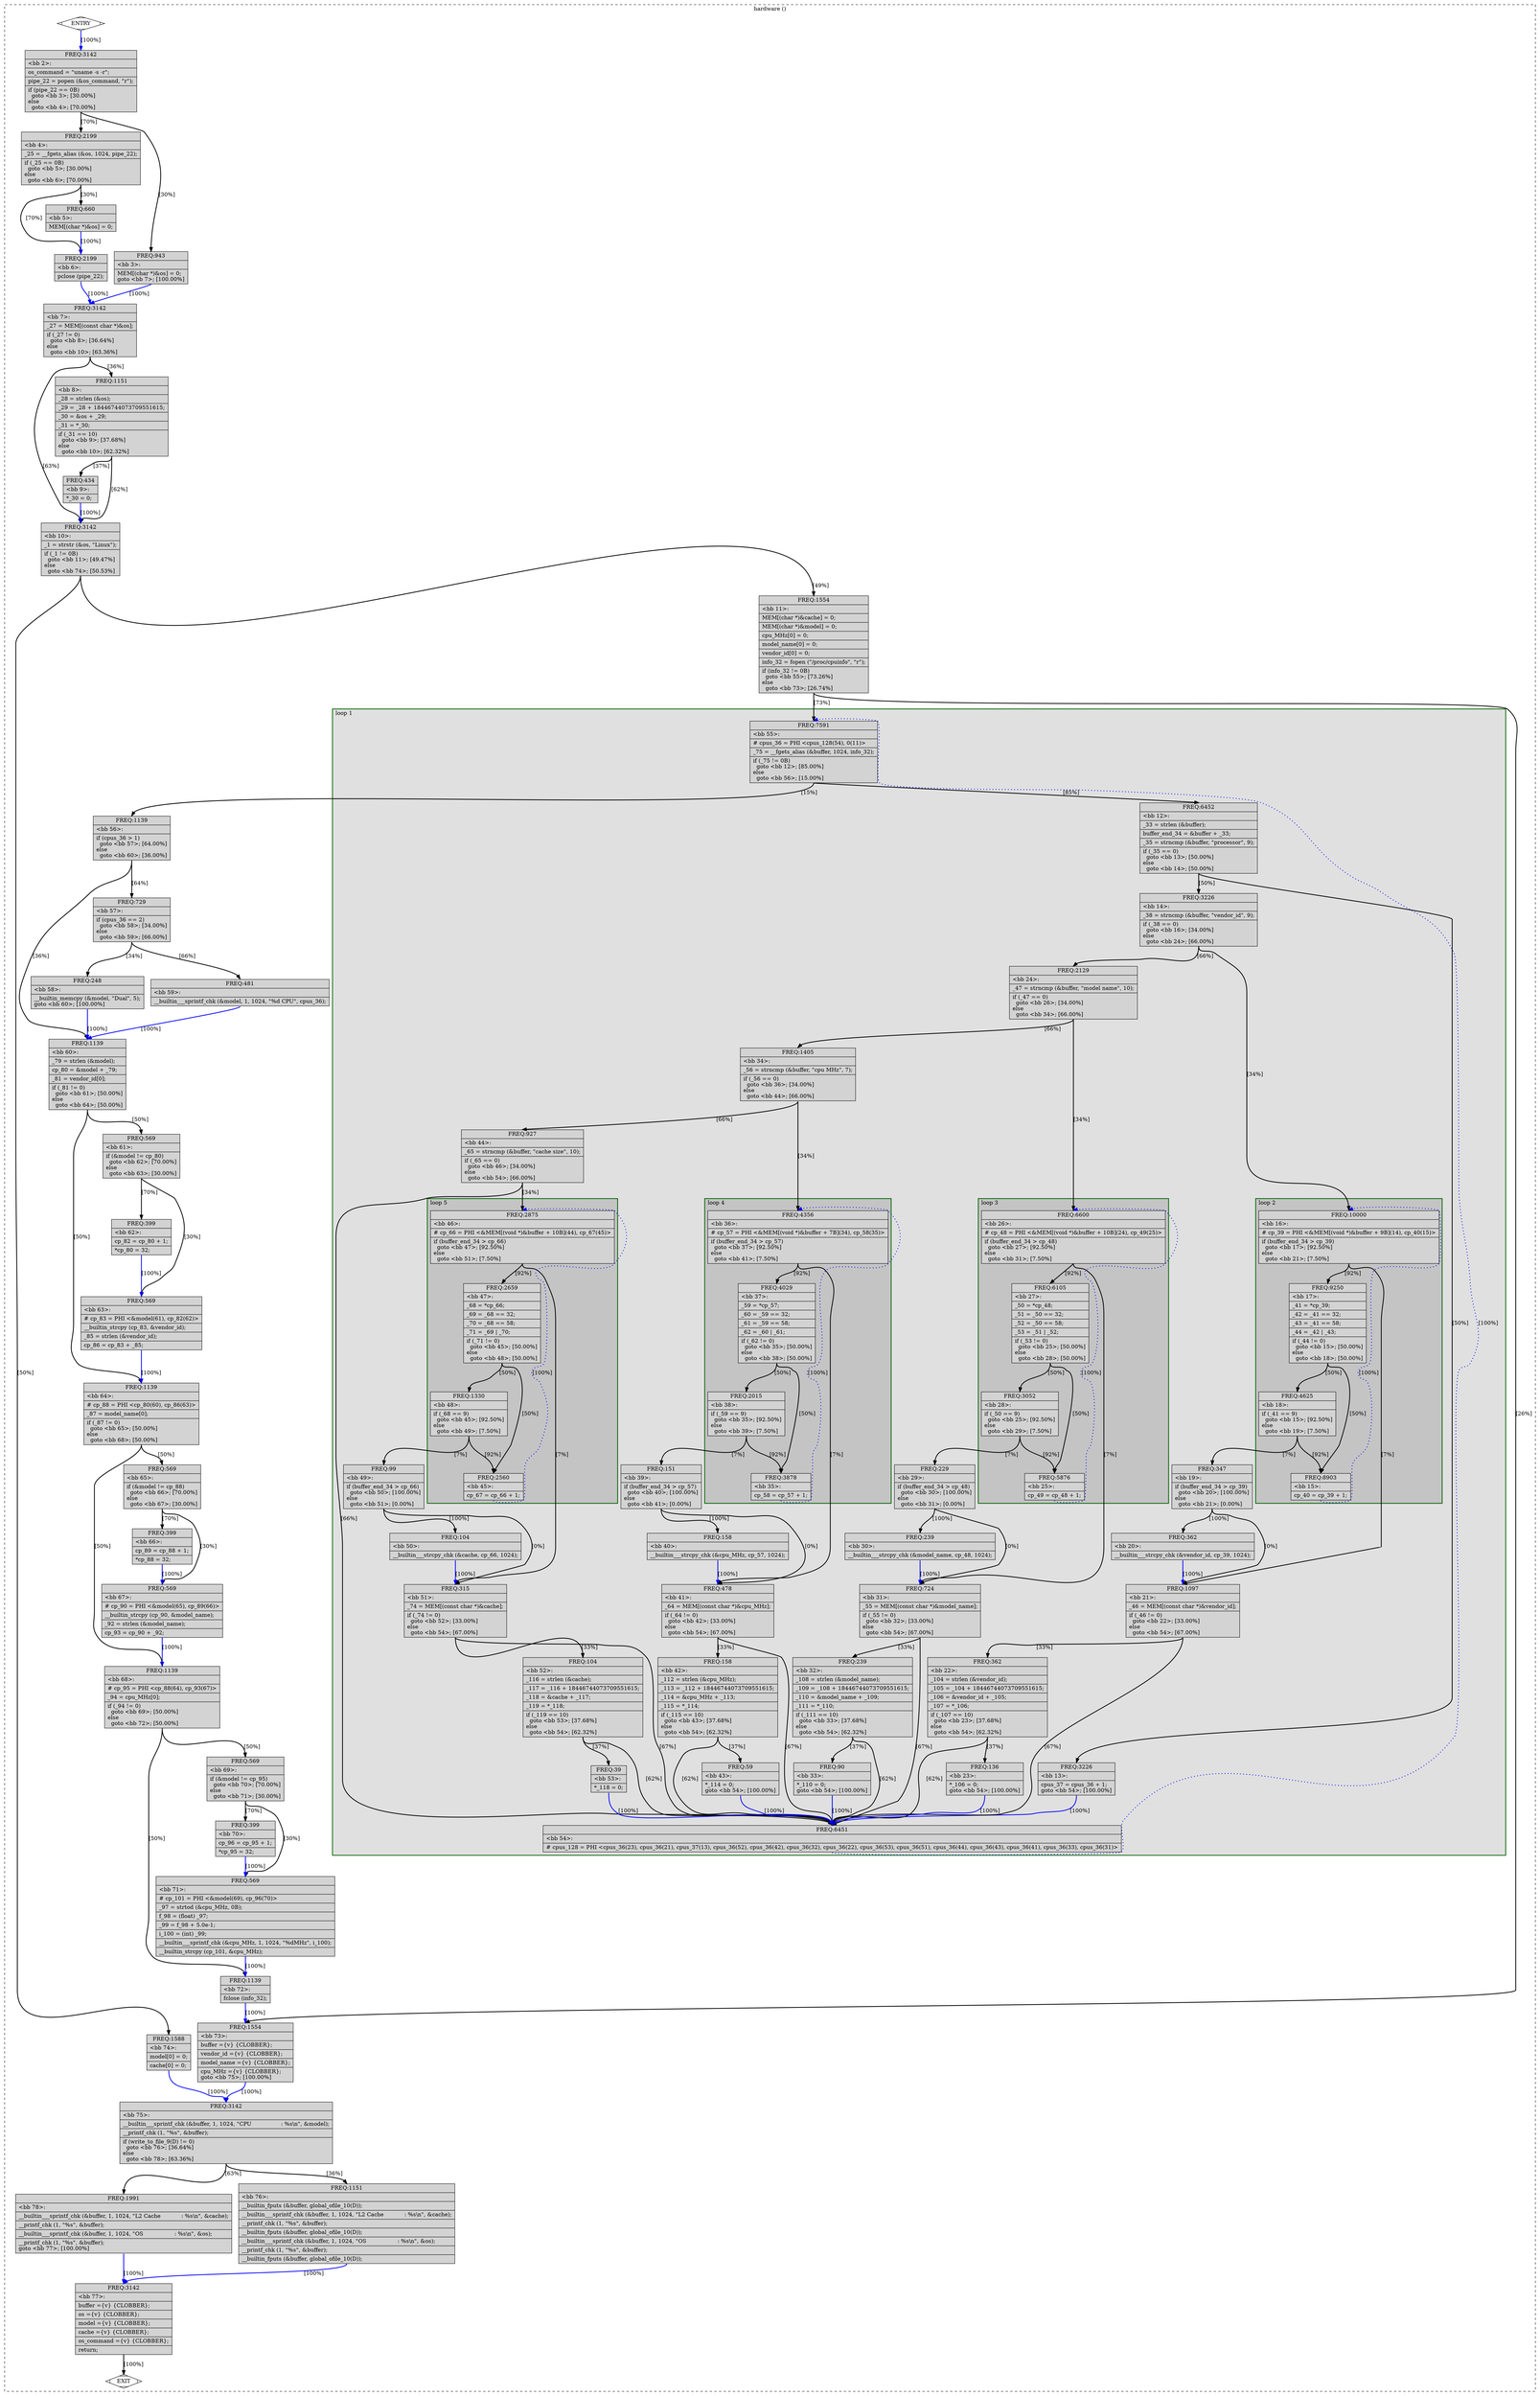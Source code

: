 digraph "hardware.c.109t.copyprop1" {
overlap=false;
subgraph "cluster_hardware" {
	style="dashed";
	color="black";
	label="hardware ()";
	subgraph cluster_56_1 {
	style="filled";
	color="darkgreen";
	fillcolor="grey88";
	label="loop 1";
	labeljust=l;
	penwidth=2;
	subgraph cluster_56_2 {
	style="filled";
	color="darkgreen";
	fillcolor="grey77";
	label="loop 2";
	labeljust=l;
	penwidth=2;
	fn_56_basic_block_16 [shape=record,style=filled,fillcolor=lightgrey,label="{ FREQ:10000 |\<bb\ 16\>:\l\
|#\ cp_39\ =\ PHI\ \<&MEM[(void\ *)&buffer\ +\ 9B](14),\ cp_40(15)\>\l\
|if\ (buffer_end_34\ \>\ cp_39)\l\
\ \ goto\ \<bb\ 17\>;\ [92.50%]\l\
else\l\
\ \ goto\ \<bb\ 21\>;\ [7.50%]\l\
}"];

	fn_56_basic_block_17 [shape=record,style=filled,fillcolor=lightgrey,label="{ FREQ:9250 |\<bb\ 17\>:\l\
|_41\ =\ *cp_39;\l\
|_42\ =\ _41\ ==\ 32;\l\
|_43\ =\ _41\ ==\ 58;\l\
|_44\ =\ _42\ \|\ _43;\l\
|if\ (_44\ !=\ 0)\l\
\ \ goto\ \<bb\ 15\>;\ [50.00%]\l\
else\l\
\ \ goto\ \<bb\ 18\>;\ [50.00%]\l\
}"];

	fn_56_basic_block_15 [shape=record,style=filled,fillcolor=lightgrey,label="{ FREQ:8903 |\<bb\ 15\>:\l\
|cp_40\ =\ cp_39\ +\ 1;\l\
}"];

	fn_56_basic_block_18 [shape=record,style=filled,fillcolor=lightgrey,label="{ FREQ:4625 |\<bb\ 18\>:\l\
|if\ (_41\ ==\ 9)\l\
\ \ goto\ \<bb\ 15\>;\ [92.50%]\l\
else\l\
\ \ goto\ \<bb\ 19\>;\ [7.50%]\l\
}"];

	}
	subgraph cluster_56_3 {
	style="filled";
	color="darkgreen";
	fillcolor="grey77";
	label="loop 3";
	labeljust=l;
	penwidth=2;
	fn_56_basic_block_26 [shape=record,style=filled,fillcolor=lightgrey,label="{ FREQ:6600 |\<bb\ 26\>:\l\
|#\ cp_48\ =\ PHI\ \<&MEM[(void\ *)&buffer\ +\ 10B](24),\ cp_49(25)\>\l\
|if\ (buffer_end_34\ \>\ cp_48)\l\
\ \ goto\ \<bb\ 27\>;\ [92.50%]\l\
else\l\
\ \ goto\ \<bb\ 31\>;\ [7.50%]\l\
}"];

	fn_56_basic_block_27 [shape=record,style=filled,fillcolor=lightgrey,label="{ FREQ:6105 |\<bb\ 27\>:\l\
|_50\ =\ *cp_48;\l\
|_51\ =\ _50\ ==\ 32;\l\
|_52\ =\ _50\ ==\ 58;\l\
|_53\ =\ _51\ \|\ _52;\l\
|if\ (_53\ !=\ 0)\l\
\ \ goto\ \<bb\ 25\>;\ [50.00%]\l\
else\l\
\ \ goto\ \<bb\ 28\>;\ [50.00%]\l\
}"];

	fn_56_basic_block_25 [shape=record,style=filled,fillcolor=lightgrey,label="{ FREQ:5876 |\<bb\ 25\>:\l\
|cp_49\ =\ cp_48\ +\ 1;\l\
}"];

	fn_56_basic_block_28 [shape=record,style=filled,fillcolor=lightgrey,label="{ FREQ:3052 |\<bb\ 28\>:\l\
|if\ (_50\ ==\ 9)\l\
\ \ goto\ \<bb\ 25\>;\ [92.50%]\l\
else\l\
\ \ goto\ \<bb\ 29\>;\ [7.50%]\l\
}"];

	}
	subgraph cluster_56_4 {
	style="filled";
	color="darkgreen";
	fillcolor="grey77";
	label="loop 4";
	labeljust=l;
	penwidth=2;
	fn_56_basic_block_36 [shape=record,style=filled,fillcolor=lightgrey,label="{ FREQ:4356 |\<bb\ 36\>:\l\
|#\ cp_57\ =\ PHI\ \<&MEM[(void\ *)&buffer\ +\ 7B](34),\ cp_58(35)\>\l\
|if\ (buffer_end_34\ \>\ cp_57)\l\
\ \ goto\ \<bb\ 37\>;\ [92.50%]\l\
else\l\
\ \ goto\ \<bb\ 41\>;\ [7.50%]\l\
}"];

	fn_56_basic_block_37 [shape=record,style=filled,fillcolor=lightgrey,label="{ FREQ:4029 |\<bb\ 37\>:\l\
|_59\ =\ *cp_57;\l\
|_60\ =\ _59\ ==\ 32;\l\
|_61\ =\ _59\ ==\ 58;\l\
|_62\ =\ _60\ \|\ _61;\l\
|if\ (_62\ !=\ 0)\l\
\ \ goto\ \<bb\ 35\>;\ [50.00%]\l\
else\l\
\ \ goto\ \<bb\ 38\>;\ [50.00%]\l\
}"];

	fn_56_basic_block_35 [shape=record,style=filled,fillcolor=lightgrey,label="{ FREQ:3878 |\<bb\ 35\>:\l\
|cp_58\ =\ cp_57\ +\ 1;\l\
}"];

	fn_56_basic_block_38 [shape=record,style=filled,fillcolor=lightgrey,label="{ FREQ:2015 |\<bb\ 38\>:\l\
|if\ (_59\ ==\ 9)\l\
\ \ goto\ \<bb\ 35\>;\ [92.50%]\l\
else\l\
\ \ goto\ \<bb\ 39\>;\ [7.50%]\l\
}"];

	}
	subgraph cluster_56_5 {
	style="filled";
	color="darkgreen";
	fillcolor="grey77";
	label="loop 5";
	labeljust=l;
	penwidth=2;
	fn_56_basic_block_46 [shape=record,style=filled,fillcolor=lightgrey,label="{ FREQ:2875 |\<bb\ 46\>:\l\
|#\ cp_66\ =\ PHI\ \<&MEM[(void\ *)&buffer\ +\ 10B](44),\ cp_67(45)\>\l\
|if\ (buffer_end_34\ \>\ cp_66)\l\
\ \ goto\ \<bb\ 47\>;\ [92.50%]\l\
else\l\
\ \ goto\ \<bb\ 51\>;\ [7.50%]\l\
}"];

	fn_56_basic_block_47 [shape=record,style=filled,fillcolor=lightgrey,label="{ FREQ:2659 |\<bb\ 47\>:\l\
|_68\ =\ *cp_66;\l\
|_69\ =\ _68\ ==\ 32;\l\
|_70\ =\ _68\ ==\ 58;\l\
|_71\ =\ _69\ \|\ _70;\l\
|if\ (_71\ !=\ 0)\l\
\ \ goto\ \<bb\ 45\>;\ [50.00%]\l\
else\l\
\ \ goto\ \<bb\ 48\>;\ [50.00%]\l\
}"];

	fn_56_basic_block_45 [shape=record,style=filled,fillcolor=lightgrey,label="{ FREQ:2560 |\<bb\ 45\>:\l\
|cp_67\ =\ cp_66\ +\ 1;\l\
}"];

	fn_56_basic_block_48 [shape=record,style=filled,fillcolor=lightgrey,label="{ FREQ:1330 |\<bb\ 48\>:\l\
|if\ (_68\ ==\ 9)\l\
\ \ goto\ \<bb\ 45\>;\ [92.50%]\l\
else\l\
\ \ goto\ \<bb\ 49\>;\ [7.50%]\l\
}"];

	}
	fn_56_basic_block_55 [shape=record,style=filled,fillcolor=lightgrey,label="{ FREQ:7591 |\<bb\ 55\>:\l\
|#\ cpus_36\ =\ PHI\ \<cpus_128(54),\ 0(11)\>\l\
|_75\ =\ __fgets_alias\ (&buffer,\ 1024,\ info_32);\l\
|if\ (_75\ !=\ 0B)\l\
\ \ goto\ \<bb\ 12\>;\ [85.00%]\l\
else\l\
\ \ goto\ \<bb\ 56\>;\ [15.00%]\l\
}"];

	fn_56_basic_block_12 [shape=record,style=filled,fillcolor=lightgrey,label="{ FREQ:6452 |\<bb\ 12\>:\l\
|_33\ =\ strlen\ (&buffer);\l\
|buffer_end_34\ =\ &buffer\ +\ _33;\l\
|_35\ =\ strncmp\ (&buffer,\ \"processor\",\ 9);\l\
|if\ (_35\ ==\ 0)\l\
\ \ goto\ \<bb\ 13\>;\ [50.00%]\l\
else\l\
\ \ goto\ \<bb\ 14\>;\ [50.00%]\l\
}"];

	fn_56_basic_block_13 [shape=record,style=filled,fillcolor=lightgrey,label="{ FREQ:3226 |\<bb\ 13\>:\l\
|cpus_37\ =\ cpus_36\ +\ 1;\l\
goto\ \<bb\ 54\>;\ [100.00%]\l\
}"];

	fn_56_basic_block_14 [shape=record,style=filled,fillcolor=lightgrey,label="{ FREQ:3226 |\<bb\ 14\>:\l\
|_38\ =\ strncmp\ (&buffer,\ \"vendor_id\",\ 9);\l\
|if\ (_38\ ==\ 0)\l\
\ \ goto\ \<bb\ 16\>;\ [34.00%]\l\
else\l\
\ \ goto\ \<bb\ 24\>;\ [66.00%]\l\
}"];

	fn_56_basic_block_54 [shape=record,style=filled,fillcolor=lightgrey,label="{ FREQ:6451 |\<bb\ 54\>:\l\
|#\ cpus_128\ =\ PHI\ \<cpus_36(23),\ cpus_36(21),\ cpus_37(13),\ cpus_36(52),\ cpus_36(42),\ cpus_36(32),\ cpus_36(22),\ cpus_36(53),\ cpus_36(51),\ cpus_36(44),\ cpus_36(43),\ cpus_36(41),\ cpus_36(33),\ cpus_36(31)\>\l\
}"];

	fn_56_basic_block_24 [shape=record,style=filled,fillcolor=lightgrey,label="{ FREQ:2129 |\<bb\ 24\>:\l\
|_47\ =\ strncmp\ (&buffer,\ \"model\ name\",\ 10);\l\
|if\ (_47\ ==\ 0)\l\
\ \ goto\ \<bb\ 26\>;\ [34.00%]\l\
else\l\
\ \ goto\ \<bb\ 34\>;\ [66.00%]\l\
}"];

	fn_56_basic_block_21 [shape=record,style=filled,fillcolor=lightgrey,label="{ FREQ:1097 |\<bb\ 21\>:\l\
|_46\ =\ MEM[(const\ char\ *)&vendor_id];\l\
|if\ (_46\ !=\ 0)\l\
\ \ goto\ \<bb\ 22\>;\ [33.00%]\l\
else\l\
\ \ goto\ \<bb\ 54\>;\ [67.00%]\l\
}"];

	fn_56_basic_block_34 [shape=record,style=filled,fillcolor=lightgrey,label="{ FREQ:1405 |\<bb\ 34\>:\l\
|_56\ =\ strncmp\ (&buffer,\ \"cpu\ MHz\",\ 7);\l\
|if\ (_56\ ==\ 0)\l\
\ \ goto\ \<bb\ 36\>;\ [34.00%]\l\
else\l\
\ \ goto\ \<bb\ 44\>;\ [66.00%]\l\
}"];

	fn_56_basic_block_22 [shape=record,style=filled,fillcolor=lightgrey,label="{ FREQ:362 |\<bb\ 22\>:\l\
|_104\ =\ strlen\ (&vendor_id);\l\
|_105\ =\ _104\ +\ 18446744073709551615;\l\
|_106\ =\ &vendor_id\ +\ _105;\l\
|_107\ =\ *_106;\l\
|if\ (_107\ ==\ 10)\l\
\ \ goto\ \<bb\ 23\>;\ [37.68%]\l\
else\l\
\ \ goto\ \<bb\ 54\>;\ [62.32%]\l\
}"];

	fn_56_basic_block_31 [shape=record,style=filled,fillcolor=lightgrey,label="{ FREQ:724 |\<bb\ 31\>:\l\
|_55\ =\ MEM[(const\ char\ *)&model_name];\l\
|if\ (_55\ !=\ 0)\l\
\ \ goto\ \<bb\ 32\>;\ [33.00%]\l\
else\l\
\ \ goto\ \<bb\ 54\>;\ [67.00%]\l\
}"];

	fn_56_basic_block_44 [shape=record,style=filled,fillcolor=lightgrey,label="{ FREQ:927 |\<bb\ 44\>:\l\
|_65\ =\ strncmp\ (&buffer,\ \"cache\ size\",\ 10);\l\
|if\ (_65\ ==\ 0)\l\
\ \ goto\ \<bb\ 46\>;\ [34.00%]\l\
else\l\
\ \ goto\ \<bb\ 54\>;\ [66.00%]\l\
}"];

	fn_56_basic_block_19 [shape=record,style=filled,fillcolor=lightgrey,label="{ FREQ:347 |\<bb\ 19\>:\l\
|if\ (buffer_end_34\ \>\ cp_39)\l\
\ \ goto\ \<bb\ 20\>;\ [100.00%]\l\
else\l\
\ \ goto\ \<bb\ 21\>;\ [0.00%]\l\
}"];

	fn_56_basic_block_23 [shape=record,style=filled,fillcolor=lightgrey,label="{ FREQ:136 |\<bb\ 23\>:\l\
|*_106\ =\ 0;\l\
goto\ \<bb\ 54\>;\ [100.00%]\l\
}"];

	fn_56_basic_block_32 [shape=record,style=filled,fillcolor=lightgrey,label="{ FREQ:239 |\<bb\ 32\>:\l\
|_108\ =\ strlen\ (&model_name);\l\
|_109\ =\ _108\ +\ 18446744073709551615;\l\
|_110\ =\ &model_name\ +\ _109;\l\
|_111\ =\ *_110;\l\
|if\ (_111\ ==\ 10)\l\
\ \ goto\ \<bb\ 33\>;\ [37.68%]\l\
else\l\
\ \ goto\ \<bb\ 54\>;\ [62.32%]\l\
}"];

	fn_56_basic_block_41 [shape=record,style=filled,fillcolor=lightgrey,label="{ FREQ:478 |\<bb\ 41\>:\l\
|_64\ =\ MEM[(const\ char\ *)&cpu_MHz];\l\
|if\ (_64\ !=\ 0)\l\
\ \ goto\ \<bb\ 42\>;\ [33.00%]\l\
else\l\
\ \ goto\ \<bb\ 54\>;\ [67.00%]\l\
}"];

	fn_56_basic_block_20 [shape=record,style=filled,fillcolor=lightgrey,label="{ FREQ:362 |\<bb\ 20\>:\l\
|__builtin___strcpy_chk\ (&vendor_id,\ cp_39,\ 1024);\l\
}"];

	fn_56_basic_block_29 [shape=record,style=filled,fillcolor=lightgrey,label="{ FREQ:229 |\<bb\ 29\>:\l\
|if\ (buffer_end_34\ \>\ cp_48)\l\
\ \ goto\ \<bb\ 30\>;\ [100.00%]\l\
else\l\
\ \ goto\ \<bb\ 31\>;\ [0.00%]\l\
}"];

	fn_56_basic_block_33 [shape=record,style=filled,fillcolor=lightgrey,label="{ FREQ:90 |\<bb\ 33\>:\l\
|*_110\ =\ 0;\l\
goto\ \<bb\ 54\>;\ [100.00%]\l\
}"];

	fn_56_basic_block_42 [shape=record,style=filled,fillcolor=lightgrey,label="{ FREQ:158 |\<bb\ 42\>:\l\
|_112\ =\ strlen\ (&cpu_MHz);\l\
|_113\ =\ _112\ +\ 18446744073709551615;\l\
|_114\ =\ &cpu_MHz\ +\ _113;\l\
|_115\ =\ *_114;\l\
|if\ (_115\ ==\ 10)\l\
\ \ goto\ \<bb\ 43\>;\ [37.68%]\l\
else\l\
\ \ goto\ \<bb\ 54\>;\ [62.32%]\l\
}"];

	fn_56_basic_block_51 [shape=record,style=filled,fillcolor=lightgrey,label="{ FREQ:315 |\<bb\ 51\>:\l\
|_74\ =\ MEM[(const\ char\ *)&cache];\l\
|if\ (_74\ !=\ 0)\l\
\ \ goto\ \<bb\ 52\>;\ [33.00%]\l\
else\l\
\ \ goto\ \<bb\ 54\>;\ [67.00%]\l\
}"];

	fn_56_basic_block_30 [shape=record,style=filled,fillcolor=lightgrey,label="{ FREQ:239 |\<bb\ 30\>:\l\
|__builtin___strcpy_chk\ (&model_name,\ cp_48,\ 1024);\l\
}"];

	fn_56_basic_block_39 [shape=record,style=filled,fillcolor=lightgrey,label="{ FREQ:151 |\<bb\ 39\>:\l\
|if\ (buffer_end_34\ \>\ cp_57)\l\
\ \ goto\ \<bb\ 40\>;\ [100.00%]\l\
else\l\
\ \ goto\ \<bb\ 41\>;\ [0.00%]\l\
}"];

	fn_56_basic_block_43 [shape=record,style=filled,fillcolor=lightgrey,label="{ FREQ:59 |\<bb\ 43\>:\l\
|*_114\ =\ 0;\l\
goto\ \<bb\ 54\>;\ [100.00%]\l\
}"];

	fn_56_basic_block_52 [shape=record,style=filled,fillcolor=lightgrey,label="{ FREQ:104 |\<bb\ 52\>:\l\
|_116\ =\ strlen\ (&cache);\l\
|_117\ =\ _116\ +\ 18446744073709551615;\l\
|_118\ =\ &cache\ +\ _117;\l\
|_119\ =\ *_118;\l\
|if\ (_119\ ==\ 10)\l\
\ \ goto\ \<bb\ 53\>;\ [37.68%]\l\
else\l\
\ \ goto\ \<bb\ 54\>;\ [62.32%]\l\
}"];

	fn_56_basic_block_40 [shape=record,style=filled,fillcolor=lightgrey,label="{ FREQ:158 |\<bb\ 40\>:\l\
|__builtin___strcpy_chk\ (&cpu_MHz,\ cp_57,\ 1024);\l\
}"];

	fn_56_basic_block_49 [shape=record,style=filled,fillcolor=lightgrey,label="{ FREQ:99 |\<bb\ 49\>:\l\
|if\ (buffer_end_34\ \>\ cp_66)\l\
\ \ goto\ \<bb\ 50\>;\ [100.00%]\l\
else\l\
\ \ goto\ \<bb\ 51\>;\ [0.00%]\l\
}"];

	fn_56_basic_block_53 [shape=record,style=filled,fillcolor=lightgrey,label="{ FREQ:39 |\<bb\ 53\>:\l\
|*_118\ =\ 0;\l\
}"];

	fn_56_basic_block_50 [shape=record,style=filled,fillcolor=lightgrey,label="{ FREQ:104 |\<bb\ 50\>:\l\
|__builtin___strcpy_chk\ (&cache,\ cp_66,\ 1024);\l\
}"];

	}
	fn_56_basic_block_0 [shape=Mdiamond,style=filled,fillcolor=white,label="ENTRY"];

	fn_56_basic_block_1 [shape=Mdiamond,style=filled,fillcolor=white,label="EXIT"];

	fn_56_basic_block_2 [shape=record,style=filled,fillcolor=lightgrey,label="{ FREQ:3142 |\<bb\ 2\>:\l\
|os_command\ =\ \"uname\ -s\ -r\";\l\
|pipe_22\ =\ popen\ (&os_command,\ \"r\");\l\
|if\ (pipe_22\ ==\ 0B)\l\
\ \ goto\ \<bb\ 3\>;\ [30.00%]\l\
else\l\
\ \ goto\ \<bb\ 4\>;\ [70.00%]\l\
}"];

	fn_56_basic_block_3 [shape=record,style=filled,fillcolor=lightgrey,label="{ FREQ:943 |\<bb\ 3\>:\l\
|MEM[(char\ *)&os]\ =\ 0;\l\
goto\ \<bb\ 7\>;\ [100.00%]\l\
}"];

	fn_56_basic_block_4 [shape=record,style=filled,fillcolor=lightgrey,label="{ FREQ:2199 |\<bb\ 4\>:\l\
|_25\ =\ __fgets_alias\ (&os,\ 1024,\ pipe_22);\l\
|if\ (_25\ ==\ 0B)\l\
\ \ goto\ \<bb\ 5\>;\ [30.00%]\l\
else\l\
\ \ goto\ \<bb\ 6\>;\ [70.00%]\l\
}"];

	fn_56_basic_block_5 [shape=record,style=filled,fillcolor=lightgrey,label="{ FREQ:660 |\<bb\ 5\>:\l\
|MEM[(char\ *)&os]\ =\ 0;\l\
}"];

	fn_56_basic_block_6 [shape=record,style=filled,fillcolor=lightgrey,label="{ FREQ:2199 |\<bb\ 6\>:\l\
|pclose\ (pipe_22);\l\
}"];

	fn_56_basic_block_7 [shape=record,style=filled,fillcolor=lightgrey,label="{ FREQ:3142 |\<bb\ 7\>:\l\
|_27\ =\ MEM[(const\ char\ *)&os];\l\
|if\ (_27\ !=\ 0)\l\
\ \ goto\ \<bb\ 8\>;\ [36.64%]\l\
else\l\
\ \ goto\ \<bb\ 10\>;\ [63.36%]\l\
}"];

	fn_56_basic_block_8 [shape=record,style=filled,fillcolor=lightgrey,label="{ FREQ:1151 |\<bb\ 8\>:\l\
|_28\ =\ strlen\ (&os);\l\
|_29\ =\ _28\ +\ 18446744073709551615;\l\
|_30\ =\ &os\ +\ _29;\l\
|_31\ =\ *_30;\l\
|if\ (_31\ ==\ 10)\l\
\ \ goto\ \<bb\ 9\>;\ [37.68%]\l\
else\l\
\ \ goto\ \<bb\ 10\>;\ [62.32%]\l\
}"];

	fn_56_basic_block_9 [shape=record,style=filled,fillcolor=lightgrey,label="{ FREQ:434 |\<bb\ 9\>:\l\
|*_30\ =\ 0;\l\
}"];

	fn_56_basic_block_10 [shape=record,style=filled,fillcolor=lightgrey,label="{ FREQ:3142 |\<bb\ 10\>:\l\
|_1\ =\ strstr\ (&os,\ \"Linux\");\l\
|if\ (_1\ !=\ 0B)\l\
\ \ goto\ \<bb\ 11\>;\ [49.47%]\l\
else\l\
\ \ goto\ \<bb\ 74\>;\ [50.53%]\l\
}"];

	fn_56_basic_block_11 [shape=record,style=filled,fillcolor=lightgrey,label="{ FREQ:1554 |\<bb\ 11\>:\l\
|MEM[(char\ *)&cache]\ =\ 0;\l\
|MEM[(char\ *)&model]\ =\ 0;\l\
|cpu_MHz[0]\ =\ 0;\l\
|model_name[0]\ =\ 0;\l\
|vendor_id[0]\ =\ 0;\l\
|info_32\ =\ fopen\ (\"/proc/cpuinfo\",\ \"r\");\l\
|if\ (info_32\ !=\ 0B)\l\
\ \ goto\ \<bb\ 55\>;\ [73.26%]\l\
else\l\
\ \ goto\ \<bb\ 73\>;\ [26.74%]\l\
}"];

	fn_56_basic_block_56 [shape=record,style=filled,fillcolor=lightgrey,label="{ FREQ:1139 |\<bb\ 56\>:\l\
|if\ (cpus_36\ \>\ 1)\l\
\ \ goto\ \<bb\ 57\>;\ [64.00%]\l\
else\l\
\ \ goto\ \<bb\ 60\>;\ [36.00%]\l\
}"];

	fn_56_basic_block_57 [shape=record,style=filled,fillcolor=lightgrey,label="{ FREQ:729 |\<bb\ 57\>:\l\
|if\ (cpus_36\ ==\ 2)\l\
\ \ goto\ \<bb\ 58\>;\ [34.00%]\l\
else\l\
\ \ goto\ \<bb\ 59\>;\ [66.00%]\l\
}"];

	fn_56_basic_block_58 [shape=record,style=filled,fillcolor=lightgrey,label="{ FREQ:248 |\<bb\ 58\>:\l\
|__builtin_memcpy\ (&model,\ \"Dual\",\ 5);\l\
goto\ \<bb\ 60\>;\ [100.00%]\l\
}"];

	fn_56_basic_block_59 [shape=record,style=filled,fillcolor=lightgrey,label="{ FREQ:481 |\<bb\ 59\>:\l\
|__builtin___sprintf_chk\ (&model,\ 1,\ 1024,\ \"%d\ CPU\",\ cpus_36);\l\
}"];

	fn_56_basic_block_60 [shape=record,style=filled,fillcolor=lightgrey,label="{ FREQ:1139 |\<bb\ 60\>:\l\
|_79\ =\ strlen\ (&model);\l\
|cp_80\ =\ &model\ +\ _79;\l\
|_81\ =\ vendor_id[0];\l\
|if\ (_81\ !=\ 0)\l\
\ \ goto\ \<bb\ 61\>;\ [50.00%]\l\
else\l\
\ \ goto\ \<bb\ 64\>;\ [50.00%]\l\
}"];

	fn_56_basic_block_61 [shape=record,style=filled,fillcolor=lightgrey,label="{ FREQ:569 |\<bb\ 61\>:\l\
|if\ (&model\ !=\ cp_80)\l\
\ \ goto\ \<bb\ 62\>;\ [70.00%]\l\
else\l\
\ \ goto\ \<bb\ 63\>;\ [30.00%]\l\
}"];

	fn_56_basic_block_62 [shape=record,style=filled,fillcolor=lightgrey,label="{ FREQ:399 |\<bb\ 62\>:\l\
|cp_82\ =\ cp_80\ +\ 1;\l\
|*cp_80\ =\ 32;\l\
}"];

	fn_56_basic_block_63 [shape=record,style=filled,fillcolor=lightgrey,label="{ FREQ:569 |\<bb\ 63\>:\l\
|#\ cp_83\ =\ PHI\ \<&model(61),\ cp_82(62)\>\l\
|__builtin_strcpy\ (cp_83,\ &vendor_id);\l\
|_85\ =\ strlen\ (&vendor_id);\l\
|cp_86\ =\ cp_83\ +\ _85;\l\
}"];

	fn_56_basic_block_64 [shape=record,style=filled,fillcolor=lightgrey,label="{ FREQ:1139 |\<bb\ 64\>:\l\
|#\ cp_88\ =\ PHI\ \<cp_80(60),\ cp_86(63)\>\l\
|_87\ =\ model_name[0];\l\
|if\ (_87\ !=\ 0)\l\
\ \ goto\ \<bb\ 65\>;\ [50.00%]\l\
else\l\
\ \ goto\ \<bb\ 68\>;\ [50.00%]\l\
}"];

	fn_56_basic_block_65 [shape=record,style=filled,fillcolor=lightgrey,label="{ FREQ:569 |\<bb\ 65\>:\l\
|if\ (&model\ !=\ cp_88)\l\
\ \ goto\ \<bb\ 66\>;\ [70.00%]\l\
else\l\
\ \ goto\ \<bb\ 67\>;\ [30.00%]\l\
}"];

	fn_56_basic_block_66 [shape=record,style=filled,fillcolor=lightgrey,label="{ FREQ:399 |\<bb\ 66\>:\l\
|cp_89\ =\ cp_88\ +\ 1;\l\
|*cp_88\ =\ 32;\l\
}"];

	fn_56_basic_block_67 [shape=record,style=filled,fillcolor=lightgrey,label="{ FREQ:569 |\<bb\ 67\>:\l\
|#\ cp_90\ =\ PHI\ \<&model(65),\ cp_89(66)\>\l\
|__builtin_strcpy\ (cp_90,\ &model_name);\l\
|_92\ =\ strlen\ (&model_name);\l\
|cp_93\ =\ cp_90\ +\ _92;\l\
}"];

	fn_56_basic_block_68 [shape=record,style=filled,fillcolor=lightgrey,label="{ FREQ:1139 |\<bb\ 68\>:\l\
|#\ cp_95\ =\ PHI\ \<cp_88(64),\ cp_93(67)\>\l\
|_94\ =\ cpu_MHz[0];\l\
|if\ (_94\ !=\ 0)\l\
\ \ goto\ \<bb\ 69\>;\ [50.00%]\l\
else\l\
\ \ goto\ \<bb\ 72\>;\ [50.00%]\l\
}"];

	fn_56_basic_block_69 [shape=record,style=filled,fillcolor=lightgrey,label="{ FREQ:569 |\<bb\ 69\>:\l\
|if\ (&model\ !=\ cp_95)\l\
\ \ goto\ \<bb\ 70\>;\ [70.00%]\l\
else\l\
\ \ goto\ \<bb\ 71\>;\ [30.00%]\l\
}"];

	fn_56_basic_block_70 [shape=record,style=filled,fillcolor=lightgrey,label="{ FREQ:399 |\<bb\ 70\>:\l\
|cp_96\ =\ cp_95\ +\ 1;\l\
|*cp_95\ =\ 32;\l\
}"];

	fn_56_basic_block_71 [shape=record,style=filled,fillcolor=lightgrey,label="{ FREQ:569 |\<bb\ 71\>:\l\
|#\ cp_101\ =\ PHI\ \<&model(69),\ cp_96(70)\>\l\
|_97\ =\ strtod\ (&cpu_MHz,\ 0B);\l\
|f_98\ =\ (float)\ _97;\l\
|_99\ =\ f_98\ +\ 5.0e-1;\l\
|i_100\ =\ (int)\ _99;\l\
|__builtin___sprintf_chk\ (&cpu_MHz,\ 1,\ 1024,\ \"%dMHz\",\ i_100);\l\
|__builtin_strcpy\ (cp_101,\ &cpu_MHz);\l\
}"];

	fn_56_basic_block_72 [shape=record,style=filled,fillcolor=lightgrey,label="{ FREQ:1139 |\<bb\ 72\>:\l\
|fclose\ (info_32);\l\
}"];

	fn_56_basic_block_73 [shape=record,style=filled,fillcolor=lightgrey,label="{ FREQ:1554 |\<bb\ 73\>:\l\
|buffer\ =\{v\}\ \{CLOBBER\};\l\
|vendor_id\ =\{v\}\ \{CLOBBER\};\l\
|model_name\ =\{v\}\ \{CLOBBER\};\l\
|cpu_MHz\ =\{v\}\ \{CLOBBER\};\l\
goto\ \<bb\ 75\>;\ [100.00%]\l\
}"];

	fn_56_basic_block_74 [shape=record,style=filled,fillcolor=lightgrey,label="{ FREQ:1588 |\<bb\ 74\>:\l\
|model[0]\ =\ 0;\l\
|cache[0]\ =\ 0;\l\
}"];

	fn_56_basic_block_75 [shape=record,style=filled,fillcolor=lightgrey,label="{ FREQ:3142 |\<bb\ 75\>:\l\
|__builtin___sprintf_chk\ (&buffer,\ 1,\ 1024,\ \"CPU\ \ \ \ \ \ \ \ \ \ \ \ \ \ \ \ \ :\ %s\\n\",\ &model);\l\
|__printf_chk\ (1,\ \"%s\",\ &buffer);\l\
|if\ (write_to_file_9(D)\ !=\ 0)\l\
\ \ goto\ \<bb\ 76\>;\ [36.64%]\l\
else\l\
\ \ goto\ \<bb\ 78\>;\ [63.36%]\l\
}"];

	fn_56_basic_block_76 [shape=record,style=filled,fillcolor=lightgrey,label="{ FREQ:1151 |\<bb\ 76\>:\l\
|__builtin_fputs\ (&buffer,\ global_ofile_10(D));\l\
|__builtin___sprintf_chk\ (&buffer,\ 1,\ 1024,\ \"L2\ Cache\ \ \ \ \ \ \ \ \ \ \ \ :\ %s\\n\",\ &cache);\l\
|__printf_chk\ (1,\ \"%s\",\ &buffer);\l\
|__builtin_fputs\ (&buffer,\ global_ofile_10(D));\l\
|__builtin___sprintf_chk\ (&buffer,\ 1,\ 1024,\ \"OS\ \ \ \ \ \ \ \ \ \ \ \ \ \ \ \ \ \ :\ %s\\n\",\ &os);\l\
|__printf_chk\ (1,\ \"%s\",\ &buffer);\l\
|__builtin_fputs\ (&buffer,\ global_ofile_10(D));\l\
}"];

	fn_56_basic_block_77 [shape=record,style=filled,fillcolor=lightgrey,label="{ FREQ:3142 |\<bb\ 77\>:\l\
|buffer\ =\{v\}\ \{CLOBBER\};\l\
|os\ =\{v\}\ \{CLOBBER\};\l\
|model\ =\{v\}\ \{CLOBBER\};\l\
|cache\ =\{v\}\ \{CLOBBER\};\l\
|os_command\ =\{v\}\ \{CLOBBER\};\l\
|return;\l\
}"];

	fn_56_basic_block_78 [shape=record,style=filled,fillcolor=lightgrey,label="{ FREQ:1991 |\<bb\ 78\>:\l\
|__builtin___sprintf_chk\ (&buffer,\ 1,\ 1024,\ \"L2\ Cache\ \ \ \ \ \ \ \ \ \ \ \ :\ %s\\n\",\ &cache);\l\
|__printf_chk\ (1,\ \"%s\",\ &buffer);\l\
|__builtin___sprintf_chk\ (&buffer,\ 1,\ 1024,\ \"OS\ \ \ \ \ \ \ \ \ \ \ \ \ \ \ \ \ \ :\ %s\\n\",\ &os);\l\
|__printf_chk\ (1,\ \"%s\",\ &buffer);\l\
goto\ \<bb\ 77\>;\ [100.00%]\l\
}"];

	fn_56_basic_block_0:s -> fn_56_basic_block_2:n [style="solid,bold",color=blue,weight=100,constraint=true, label="[100%]"];
	fn_56_basic_block_2:s -> fn_56_basic_block_3:n [style="solid,bold",color=black,weight=10,constraint=true, label="[30%]"];
	fn_56_basic_block_2:s -> fn_56_basic_block_4:n [style="solid,bold",color=black,weight=10,constraint=true, label="[70%]"];
	fn_56_basic_block_3:s -> fn_56_basic_block_7:n [style="solid,bold",color=blue,weight=100,constraint=true, label="[100%]"];
	fn_56_basic_block_4:s -> fn_56_basic_block_5:n [style="solid,bold",color=black,weight=10,constraint=true, label="[30%]"];
	fn_56_basic_block_4:s -> fn_56_basic_block_6:n [style="solid,bold",color=black,weight=10,constraint=true, label="[70%]"];
	fn_56_basic_block_5:s -> fn_56_basic_block_6:n [style="solid,bold",color=blue,weight=100,constraint=true, label="[100%]"];
	fn_56_basic_block_6:s -> fn_56_basic_block_7:n [style="solid,bold",color=blue,weight=100,constraint=true, label="[100%]"];
	fn_56_basic_block_7:s -> fn_56_basic_block_8:n [style="solid,bold",color=black,weight=10,constraint=true, label="[36%]"];
	fn_56_basic_block_7:s -> fn_56_basic_block_10:n [style="solid,bold",color=black,weight=10,constraint=true, label="[63%]"];
	fn_56_basic_block_8:s -> fn_56_basic_block_9:n [style="solid,bold",color=black,weight=10,constraint=true, label="[37%]"];
	fn_56_basic_block_8:s -> fn_56_basic_block_10:n [style="solid,bold",color=black,weight=10,constraint=true, label="[62%]"];
	fn_56_basic_block_9:s -> fn_56_basic_block_10:n [style="solid,bold",color=blue,weight=100,constraint=true, label="[100%]"];
	fn_56_basic_block_10:s -> fn_56_basic_block_11:n [style="solid,bold",color=black,weight=10,constraint=true, label="[49%]"];
	fn_56_basic_block_10:s -> fn_56_basic_block_74:n [style="solid,bold",color=black,weight=10,constraint=true, label="[50%]"];
	fn_56_basic_block_11:s -> fn_56_basic_block_55:n [style="solid,bold",color=black,weight=10,constraint=true, label="[73%]"];
	fn_56_basic_block_11:s -> fn_56_basic_block_73:n [style="solid,bold",color=black,weight=10,constraint=true, label="[26%]"];
	fn_56_basic_block_12:s -> fn_56_basic_block_13:n [style="solid,bold",color=black,weight=10,constraint=true, label="[50%]"];
	fn_56_basic_block_12:s -> fn_56_basic_block_14:n [style="solid,bold",color=black,weight=10,constraint=true, label="[50%]"];
	fn_56_basic_block_13:s -> fn_56_basic_block_54:n [style="solid,bold",color=blue,weight=100,constraint=true, label="[100%]"];
	fn_56_basic_block_14:s -> fn_56_basic_block_16:n [style="solid,bold",color=black,weight=10,constraint=true, label="[34%]"];
	fn_56_basic_block_14:s -> fn_56_basic_block_24:n [style="solid,bold",color=black,weight=10,constraint=true, label="[66%]"];
	fn_56_basic_block_15:s -> fn_56_basic_block_16:n [style="dotted,bold",color=blue,weight=10,constraint=false, label="[100%]"];
	fn_56_basic_block_16:s -> fn_56_basic_block_17:n [style="solid,bold",color=black,weight=10,constraint=true, label="[92%]"];
	fn_56_basic_block_16:s -> fn_56_basic_block_21:n [style="solid,bold",color=black,weight=10,constraint=true, label="[7%]"];
	fn_56_basic_block_17:s -> fn_56_basic_block_15:n [style="solid,bold",color=black,weight=10,constraint=true, label="[50%]"];
	fn_56_basic_block_17:s -> fn_56_basic_block_18:n [style="solid,bold",color=black,weight=10,constraint=true, label="[50%]"];
	fn_56_basic_block_18:s -> fn_56_basic_block_15:n [style="solid,bold",color=black,weight=10,constraint=true, label="[92%]"];
	fn_56_basic_block_18:s -> fn_56_basic_block_19:n [style="solid,bold",color=black,weight=10,constraint=true, label="[7%]"];
	fn_56_basic_block_19:s -> fn_56_basic_block_20:n [style="solid,bold",color=black,weight=10,constraint=true, label="[100%]"];
	fn_56_basic_block_19:s -> fn_56_basic_block_21:n [style="solid,bold",color=black,weight=10,constraint=true, label="[0%]"];
	fn_56_basic_block_20:s -> fn_56_basic_block_21:n [style="solid,bold",color=blue,weight=100,constraint=true, label="[100%]"];
	fn_56_basic_block_21:s -> fn_56_basic_block_22:n [style="solid,bold",color=black,weight=10,constraint=true, label="[33%]"];
	fn_56_basic_block_21:s -> fn_56_basic_block_54:n [style="solid,bold",color=black,weight=10,constraint=true, label="[67%]"];
	fn_56_basic_block_22:s -> fn_56_basic_block_23:n [style="solid,bold",color=black,weight=10,constraint=true, label="[37%]"];
	fn_56_basic_block_22:s -> fn_56_basic_block_54:n [style="solid,bold",color=black,weight=10,constraint=true, label="[62%]"];
	fn_56_basic_block_23:s -> fn_56_basic_block_54:n [style="solid,bold",color=blue,weight=100,constraint=true, label="[100%]"];
	fn_56_basic_block_24:s -> fn_56_basic_block_26:n [style="solid,bold",color=black,weight=10,constraint=true, label="[34%]"];
	fn_56_basic_block_24:s -> fn_56_basic_block_34:n [style="solid,bold",color=black,weight=10,constraint=true, label="[66%]"];
	fn_56_basic_block_25:s -> fn_56_basic_block_26:n [style="dotted,bold",color=blue,weight=10,constraint=false, label="[100%]"];
	fn_56_basic_block_26:s -> fn_56_basic_block_27:n [style="solid,bold",color=black,weight=10,constraint=true, label="[92%]"];
	fn_56_basic_block_26:s -> fn_56_basic_block_31:n [style="solid,bold",color=black,weight=10,constraint=true, label="[7%]"];
	fn_56_basic_block_27:s -> fn_56_basic_block_25:n [style="solid,bold",color=black,weight=10,constraint=true, label="[50%]"];
	fn_56_basic_block_27:s -> fn_56_basic_block_28:n [style="solid,bold",color=black,weight=10,constraint=true, label="[50%]"];
	fn_56_basic_block_28:s -> fn_56_basic_block_25:n [style="solid,bold",color=black,weight=10,constraint=true, label="[92%]"];
	fn_56_basic_block_28:s -> fn_56_basic_block_29:n [style="solid,bold",color=black,weight=10,constraint=true, label="[7%]"];
	fn_56_basic_block_29:s -> fn_56_basic_block_30:n [style="solid,bold",color=black,weight=10,constraint=true, label="[100%]"];
	fn_56_basic_block_29:s -> fn_56_basic_block_31:n [style="solid,bold",color=black,weight=10,constraint=true, label="[0%]"];
	fn_56_basic_block_30:s -> fn_56_basic_block_31:n [style="solid,bold",color=blue,weight=100,constraint=true, label="[100%]"];
	fn_56_basic_block_31:s -> fn_56_basic_block_32:n [style="solid,bold",color=black,weight=10,constraint=true, label="[33%]"];
	fn_56_basic_block_31:s -> fn_56_basic_block_54:n [style="solid,bold",color=black,weight=10,constraint=true, label="[67%]"];
	fn_56_basic_block_32:s -> fn_56_basic_block_33:n [style="solid,bold",color=black,weight=10,constraint=true, label="[37%]"];
	fn_56_basic_block_32:s -> fn_56_basic_block_54:n [style="solid,bold",color=black,weight=10,constraint=true, label="[62%]"];
	fn_56_basic_block_33:s -> fn_56_basic_block_54:n [style="solid,bold",color=blue,weight=100,constraint=true, label="[100%]"];
	fn_56_basic_block_34:s -> fn_56_basic_block_36:n [style="solid,bold",color=black,weight=10,constraint=true, label="[34%]"];
	fn_56_basic_block_34:s -> fn_56_basic_block_44:n [style="solid,bold",color=black,weight=10,constraint=true, label="[66%]"];
	fn_56_basic_block_35:s -> fn_56_basic_block_36:n [style="dotted,bold",color=blue,weight=10,constraint=false, label="[100%]"];
	fn_56_basic_block_36:s -> fn_56_basic_block_37:n [style="solid,bold",color=black,weight=10,constraint=true, label="[92%]"];
	fn_56_basic_block_36:s -> fn_56_basic_block_41:n [style="solid,bold",color=black,weight=10,constraint=true, label="[7%]"];
	fn_56_basic_block_37:s -> fn_56_basic_block_35:n [style="solid,bold",color=black,weight=10,constraint=true, label="[50%]"];
	fn_56_basic_block_37:s -> fn_56_basic_block_38:n [style="solid,bold",color=black,weight=10,constraint=true, label="[50%]"];
	fn_56_basic_block_38:s -> fn_56_basic_block_35:n [style="solid,bold",color=black,weight=10,constraint=true, label="[92%]"];
	fn_56_basic_block_38:s -> fn_56_basic_block_39:n [style="solid,bold",color=black,weight=10,constraint=true, label="[7%]"];
	fn_56_basic_block_39:s -> fn_56_basic_block_40:n [style="solid,bold",color=black,weight=10,constraint=true, label="[100%]"];
	fn_56_basic_block_39:s -> fn_56_basic_block_41:n [style="solid,bold",color=black,weight=10,constraint=true, label="[0%]"];
	fn_56_basic_block_40:s -> fn_56_basic_block_41:n [style="solid,bold",color=blue,weight=100,constraint=true, label="[100%]"];
	fn_56_basic_block_41:s -> fn_56_basic_block_42:n [style="solid,bold",color=black,weight=10,constraint=true, label="[33%]"];
	fn_56_basic_block_41:s -> fn_56_basic_block_54:n [style="solid,bold",color=black,weight=10,constraint=true, label="[67%]"];
	fn_56_basic_block_42:s -> fn_56_basic_block_43:n [style="solid,bold",color=black,weight=10,constraint=true, label="[37%]"];
	fn_56_basic_block_42:s -> fn_56_basic_block_54:n [style="solid,bold",color=black,weight=10,constraint=true, label="[62%]"];
	fn_56_basic_block_43:s -> fn_56_basic_block_54:n [style="solid,bold",color=blue,weight=100,constraint=true, label="[100%]"];
	fn_56_basic_block_44:s -> fn_56_basic_block_46:n [style="solid,bold",color=black,weight=10,constraint=true, label="[34%]"];
	fn_56_basic_block_44:s -> fn_56_basic_block_54:n [style="solid,bold",color=black,weight=10,constraint=true, label="[66%]"];
	fn_56_basic_block_45:s -> fn_56_basic_block_46:n [style="dotted,bold",color=blue,weight=10,constraint=false, label="[100%]"];
	fn_56_basic_block_46:s -> fn_56_basic_block_47:n [style="solid,bold",color=black,weight=10,constraint=true, label="[92%]"];
	fn_56_basic_block_46:s -> fn_56_basic_block_51:n [style="solid,bold",color=black,weight=10,constraint=true, label="[7%]"];
	fn_56_basic_block_47:s -> fn_56_basic_block_45:n [style="solid,bold",color=black,weight=10,constraint=true, label="[50%]"];
	fn_56_basic_block_47:s -> fn_56_basic_block_48:n [style="solid,bold",color=black,weight=10,constraint=true, label="[50%]"];
	fn_56_basic_block_48:s -> fn_56_basic_block_45:n [style="solid,bold",color=black,weight=10,constraint=true, label="[92%]"];
	fn_56_basic_block_48:s -> fn_56_basic_block_49:n [style="solid,bold",color=black,weight=10,constraint=true, label="[7%]"];
	fn_56_basic_block_49:s -> fn_56_basic_block_50:n [style="solid,bold",color=black,weight=10,constraint=true, label="[100%]"];
	fn_56_basic_block_49:s -> fn_56_basic_block_51:n [style="solid,bold",color=black,weight=10,constraint=true, label="[0%]"];
	fn_56_basic_block_50:s -> fn_56_basic_block_51:n [style="solid,bold",color=blue,weight=100,constraint=true, label="[100%]"];
	fn_56_basic_block_51:s -> fn_56_basic_block_52:n [style="solid,bold",color=black,weight=10,constraint=true, label="[33%]"];
	fn_56_basic_block_51:s -> fn_56_basic_block_54:n [style="solid,bold",color=black,weight=10,constraint=true, label="[67%]"];
	fn_56_basic_block_52:s -> fn_56_basic_block_53:n [style="solid,bold",color=black,weight=10,constraint=true, label="[37%]"];
	fn_56_basic_block_52:s -> fn_56_basic_block_54:n [style="solid,bold",color=black,weight=10,constraint=true, label="[62%]"];
	fn_56_basic_block_53:s -> fn_56_basic_block_54:n [style="solid,bold",color=blue,weight=100,constraint=true, label="[100%]"];
	fn_56_basic_block_54:s -> fn_56_basic_block_55:n [style="dotted,bold",color=blue,weight=10,constraint=false, label="[100%]"];
	fn_56_basic_block_55:s -> fn_56_basic_block_12:n [style="solid,bold",color=black,weight=10,constraint=true, label="[85%]"];
	fn_56_basic_block_55:s -> fn_56_basic_block_56:n [style="solid,bold",color=black,weight=10,constraint=true, label="[15%]"];
	fn_56_basic_block_56:s -> fn_56_basic_block_57:n [style="solid,bold",color=black,weight=10,constraint=true, label="[64%]"];
	fn_56_basic_block_56:s -> fn_56_basic_block_60:n [style="solid,bold",color=black,weight=10,constraint=true, label="[36%]"];
	fn_56_basic_block_57:s -> fn_56_basic_block_58:n [style="solid,bold",color=black,weight=10,constraint=true, label="[34%]"];
	fn_56_basic_block_57:s -> fn_56_basic_block_59:n [style="solid,bold",color=black,weight=10,constraint=true, label="[66%]"];
	fn_56_basic_block_58:s -> fn_56_basic_block_60:n [style="solid,bold",color=blue,weight=100,constraint=true, label="[100%]"];
	fn_56_basic_block_59:s -> fn_56_basic_block_60:n [style="solid,bold",color=blue,weight=100,constraint=true, label="[100%]"];
	fn_56_basic_block_60:s -> fn_56_basic_block_61:n [style="solid,bold",color=black,weight=10,constraint=true, label="[50%]"];
	fn_56_basic_block_60:s -> fn_56_basic_block_64:n [style="solid,bold",color=black,weight=10,constraint=true, label="[50%]"];
	fn_56_basic_block_61:s -> fn_56_basic_block_62:n [style="solid,bold",color=black,weight=10,constraint=true, label="[70%]"];
	fn_56_basic_block_61:s -> fn_56_basic_block_63:n [style="solid,bold",color=black,weight=10,constraint=true, label="[30%]"];
	fn_56_basic_block_62:s -> fn_56_basic_block_63:n [style="solid,bold",color=blue,weight=100,constraint=true, label="[100%]"];
	fn_56_basic_block_63:s -> fn_56_basic_block_64:n [style="solid,bold",color=blue,weight=100,constraint=true, label="[100%]"];
	fn_56_basic_block_64:s -> fn_56_basic_block_65:n [style="solid,bold",color=black,weight=10,constraint=true, label="[50%]"];
	fn_56_basic_block_64:s -> fn_56_basic_block_68:n [style="solid,bold",color=black,weight=10,constraint=true, label="[50%]"];
	fn_56_basic_block_65:s -> fn_56_basic_block_66:n [style="solid,bold",color=black,weight=10,constraint=true, label="[70%]"];
	fn_56_basic_block_65:s -> fn_56_basic_block_67:n [style="solid,bold",color=black,weight=10,constraint=true, label="[30%]"];
	fn_56_basic_block_66:s -> fn_56_basic_block_67:n [style="solid,bold",color=blue,weight=100,constraint=true, label="[100%]"];
	fn_56_basic_block_67:s -> fn_56_basic_block_68:n [style="solid,bold",color=blue,weight=100,constraint=true, label="[100%]"];
	fn_56_basic_block_68:s -> fn_56_basic_block_69:n [style="solid,bold",color=black,weight=10,constraint=true, label="[50%]"];
	fn_56_basic_block_68:s -> fn_56_basic_block_72:n [style="solid,bold",color=black,weight=10,constraint=true, label="[50%]"];
	fn_56_basic_block_69:s -> fn_56_basic_block_70:n [style="solid,bold",color=black,weight=10,constraint=true, label="[70%]"];
	fn_56_basic_block_69:s -> fn_56_basic_block_71:n [style="solid,bold",color=black,weight=10,constraint=true, label="[30%]"];
	fn_56_basic_block_70:s -> fn_56_basic_block_71:n [style="solid,bold",color=blue,weight=100,constraint=true, label="[100%]"];
	fn_56_basic_block_71:s -> fn_56_basic_block_72:n [style="solid,bold",color=blue,weight=100,constraint=true, label="[100%]"];
	fn_56_basic_block_72:s -> fn_56_basic_block_73:n [style="solid,bold",color=blue,weight=100,constraint=true, label="[100%]"];
	fn_56_basic_block_73:s -> fn_56_basic_block_75:n [style="solid,bold",color=blue,weight=100,constraint=true, label="[100%]"];
	fn_56_basic_block_74:s -> fn_56_basic_block_75:n [style="solid,bold",color=blue,weight=100,constraint=true, label="[100%]"];
	fn_56_basic_block_75:s -> fn_56_basic_block_76:n [style="solid,bold",color=black,weight=10,constraint=true, label="[36%]"];
	fn_56_basic_block_75:s -> fn_56_basic_block_78:n [style="solid,bold",color=black,weight=10,constraint=true, label="[63%]"];
	fn_56_basic_block_76:s -> fn_56_basic_block_77:n [style="solid,bold",color=blue,weight=100,constraint=true, label="[100%]"];
	fn_56_basic_block_77:s -> fn_56_basic_block_1:n [style="solid,bold",color=black,weight=10,constraint=true, label="[100%]"];
	fn_56_basic_block_78:s -> fn_56_basic_block_77:n [style="solid,bold",color=blue,weight=100,constraint=true, label="[100%]"];
	fn_56_basic_block_0:s -> fn_56_basic_block_1:n [style="invis",constraint=true];
}
}
